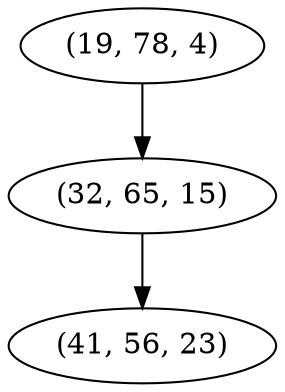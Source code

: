 digraph tree {
    "(19, 78, 4)";
    "(32, 65, 15)";
    "(41, 56, 23)";
    "(19, 78, 4)" -> "(32, 65, 15)";
    "(32, 65, 15)" -> "(41, 56, 23)";
}
